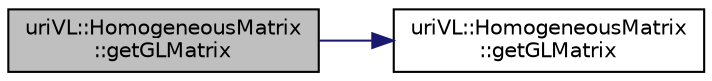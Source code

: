 digraph "uriVL::HomogeneousMatrix::getGLMatrix"
{
  edge [fontname="Helvetica",fontsize="10",labelfontname="Helvetica",labelfontsize="10"];
  node [fontname="Helvetica",fontsize="10",shape=record];
  rankdir="LR";
  Node1 [label="uriVL::HomogeneousMatrix\l::getGLMatrix",height=0.2,width=0.4,color="black", fillcolor="grey75", style="filled", fontcolor="black"];
  Node1 -> Node2 [color="midnightblue",fontsize="10",style="solid",fontname="Helvetica"];
  Node2 [label="uriVL::HomogeneousMatrix\l::getGLMatrix",height=0.2,width=0.4,color="black", fillcolor="white", style="filled",URL="$classuriVL_1_1HomogeneousMatrix.html#a5fb00cfa6f76cdb65c62a1e87c68c802",tooltip="Returns a read-only pointer to the matrix data. "];
}
